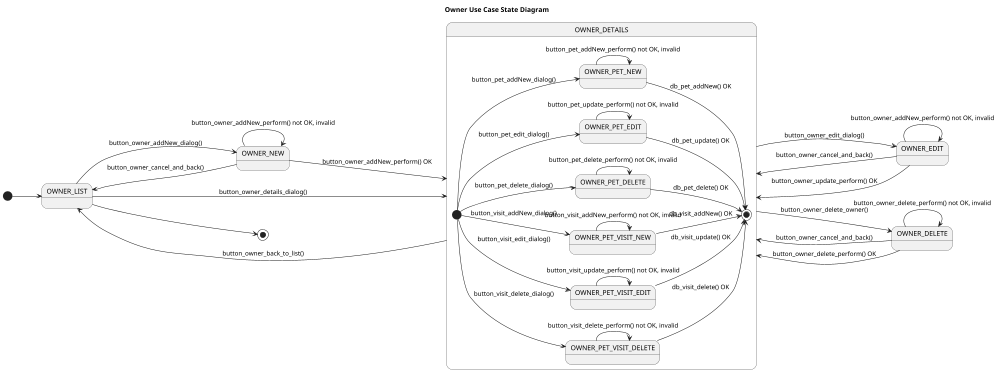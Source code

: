 @startuml

title Owner Use Case State Diagram

'https://plantuml.com/state-diagram

left to right direction
'top to bottom direction

scale 1000 width

[*] --> OWNER_LIST

OWNER_LIST --> OWNER_NEW :   button_owner_addNew_dialog()
OWNER_NEW --> OWNER_LIST:    button_owner_cancel_and_back()
OWNER_NEW --> OWNER_DETAILS: button_owner_addNew_perform() OK

OWNER_LIST --> OWNER_DETAILS: button_owner_details_dialog()
OWNER_DETAILS --> OWNER_LIST: button_owner_back_to_list()

OWNER_DETAILS --> OWNER_EDIT: button_owner_edit_dialog()
OWNER_EDIT --> OWNER_DETAILS: button_owner_cancel_and_back()
OWNER_EDIT --> OWNER_DETAILS: button_owner_update_perform() OK

OWNER_DETAILS --> OWNER_DELETE: button_owner_delete_owner()
OWNER_DELETE --> OWNER_DETAILS: button_owner_cancel_and_back()
OWNER_DELETE --> OWNER_DETAILS: button_owner_delete_perform() OK

state OWNER_DETAILS {

    [*] --> OWNER_PET_NEW: button_pet_addNew_dialog()
    [*] --> OWNER_PET_EDIT: button_pet_edit_dialog()
    [*] --> OWNER_PET_DELETE: button_pet_delete_dialog()

    [*] --> OWNER_PET_VISIT_NEW: button_visit_addNew_dialog()
    [*] --> OWNER_PET_VISIT_EDIT: button_visit_edit_dialog()
    [*] --> OWNER_PET_VISIT_DELETE: button_visit_delete_dialog()

    OWNER_PET_NEW --> [*] : db_pet_addNew() OK
    OWNER_PET_EDIT --> [*] : db_pet_update() OK
    OWNER_PET_DELETE --> [*]: db_pet_delete() OK

    OWNER_PET_VISIT_NEW --> [*] : db_visit_addNew() OK
    OWNER_PET_VISIT_EDIT --> [*] : db_visit_update() OK
    OWNER_PET_VISIT_DELETE --> [*]: db_visit_delete() OK

    state OWNER_PET_NEW {
        OWNER_PET_NEW --> OWNER_PET_NEW : button_pet_addNew_perform() not OK, invalid
    }
    state OWNER_PET_EDIT {
        OWNER_PET_EDIT --> OWNER_PET_EDIT : button_pet_update_perform() not OK, invalid
    }
    state OWNER_PET_DELETE {
        OWNER_PET_DELETE --> OWNER_PET_DELETE: button_pet_delete_perform() not OK, invalid
    }

    state OWNER_PET_VISIT_NEW {
        OWNER_PET_VISIT_NEW --> OWNER_PET_VISIT_NEW : button_visit_addNew_perform() not OK, invalid
    }
    state OWNER_PET_VISIT_EDIT {
        OWNER_PET_VISIT_EDIT --> OWNER_PET_VISIT_EDIT : button_visit_update_perform() not OK, invalid
    }
    state OWNER_PET_VISIT_DELETE {
        OWNER_PET_VISIT_DELETE --> OWNER_PET_VISIT_DELETE: button_visit_delete_perform() not OK, invalid
    }
}
state OWNER_EDIT {
    OWNER_EDIT --> OWNER_EDIT: button_owner_addNew_perform() not OK, invalid
}
state OWNER_DELETE {
    OWNER_DELETE --> OWNER_DELETE: button_owner_delete_perform() not OK, invalid
}
state OWNER_NEW {
    OWNER_NEW --> OWNER_NEW : button_owner_addNew_perform() not OK, invalid
}

OWNER_LIST --> [*]

@enduml
